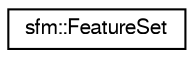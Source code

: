 digraph "Graphical Class Hierarchy"
{
  edge [fontname="FreeSans",fontsize="10",labelfontname="FreeSans",labelfontsize="10"];
  node [fontname="FreeSans",fontsize="10",shape=record];
  rankdir="LR";
  Node0 [label="sfm::FeatureSet",height=0.2,width=0.4,color="black", fillcolor="white", style="filled",URL="$classsfm_1_1_feature_set.html",tooltip="The FeatureSet holds per-feature information for a single view, and allows to transparently compute a..."];
}
